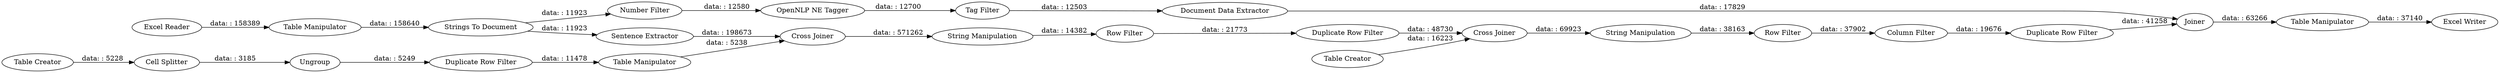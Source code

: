 digraph {
	"-7592125502213849997_1" [label="Excel Reader"]
	"-7592125502213849997_27" [label="Table Manipulator"]
	"-7592125502213849997_5" [label="Table Creator"]
	"-7592125502213849997_18" [label="Excel Writer"]
	"-7592125502213849997_43" [label="Number Filter"]
	"-7592125502213849997_16" [label="Duplicate Row Filter"]
	"-7592125502213849997_31" [label="Strings To Document"]
	"-7592125502213849997_47" [label="Sentence Extractor"]
	"-7592125502213849997_14" [label="Row Filter"]
	"-7592125502213849997_10" [label="Row Filter"]
	"-7592125502213849997_15" [label="Column Filter"]
	"-7592125502213849997_7" [label="Cross Joiner"]
	"-7592125502213849997_11" [label="Table Creator"]
	"-7592125502213849997_21" [label="Duplicate Row Filter"]
	"-7592125502213849997_12" [label="Cross Joiner"]
	"-7592125502213849997_13" [label="String Manipulation"]
	"-7592125502213849997_8" [label="String Manipulation"]
	"-7592125502213849997_2" [label="Table Manipulator"]
	"-7592125502213849997_42" [label="Table Manipulator"]
	"-7592125502213849997_33" [label="Tag Filter"]
	"-7592125502213849997_44" [label="Duplicate Row Filter"]
	"-7592125502213849997_20" [label=Ungroup]
	"-7592125502213849997_32" [label="OpenNLP NE Tagger"]
	"-7592125502213849997_41" [label=Joiner]
	"-7592125502213849997_46" [label="Document Data Extractor"]
	"-7592125502213849997_19" [label="Cell Splitter"]
	"-7592125502213849997_33" -> "-7592125502213849997_46" [label="data: : 12503"]
	"-7592125502213849997_16" -> "-7592125502213849997_41" [label="data: : 41258"]
	"-7592125502213849997_15" -> "-7592125502213849997_16" [label="data: : 19676"]
	"-7592125502213849997_12" -> "-7592125502213849997_13" [label="data: : 69923"]
	"-7592125502213849997_19" -> "-7592125502213849997_20" [label="data: : 3185"]
	"-7592125502213849997_21" -> "-7592125502213849997_27" [label="data: : 11478"]
	"-7592125502213849997_31" -> "-7592125502213849997_47" [label="data: : 11923"]
	"-7592125502213849997_27" -> "-7592125502213849997_7" [label="data: : 5238"]
	"-7592125502213849997_46" -> "-7592125502213849997_41" [label="data: : 17829"]
	"-7592125502213849997_20" -> "-7592125502213849997_21" [label="data: : 5249"]
	"-7592125502213849997_14" -> "-7592125502213849997_15" [label="data: : 37902"]
	"-7592125502213849997_10" -> "-7592125502213849997_44" [label="data: : 21773"]
	"-7592125502213849997_11" -> "-7592125502213849997_12" [label="data: : 16223"]
	"-7592125502213849997_5" -> "-7592125502213849997_19" [label="data: : 5228"]
	"-7592125502213849997_2" -> "-7592125502213849997_31" [label="data: : 158640"]
	"-7592125502213849997_43" -> "-7592125502213849997_32" [label="data: : 12580"]
	"-7592125502213849997_44" -> "-7592125502213849997_12" [label="data: : 48730"]
	"-7592125502213849997_32" -> "-7592125502213849997_33" [label="data: : 12700"]
	"-7592125502213849997_42" -> "-7592125502213849997_18" [label="data: : 37140"]
	"-7592125502213849997_8" -> "-7592125502213849997_10" [label="data: : 14382"]
	"-7592125502213849997_47" -> "-7592125502213849997_7" [label="data: : 198673"]
	"-7592125502213849997_1" -> "-7592125502213849997_2" [label="data: : 158389"]
	"-7592125502213849997_41" -> "-7592125502213849997_42" [label="data: : 63266"]
	"-7592125502213849997_7" -> "-7592125502213849997_8" [label="data: : 571262"]
	"-7592125502213849997_13" -> "-7592125502213849997_14" [label="data: : 38163"]
	"-7592125502213849997_31" -> "-7592125502213849997_43" [label="data: : 11923"]
	rankdir=LR
}
